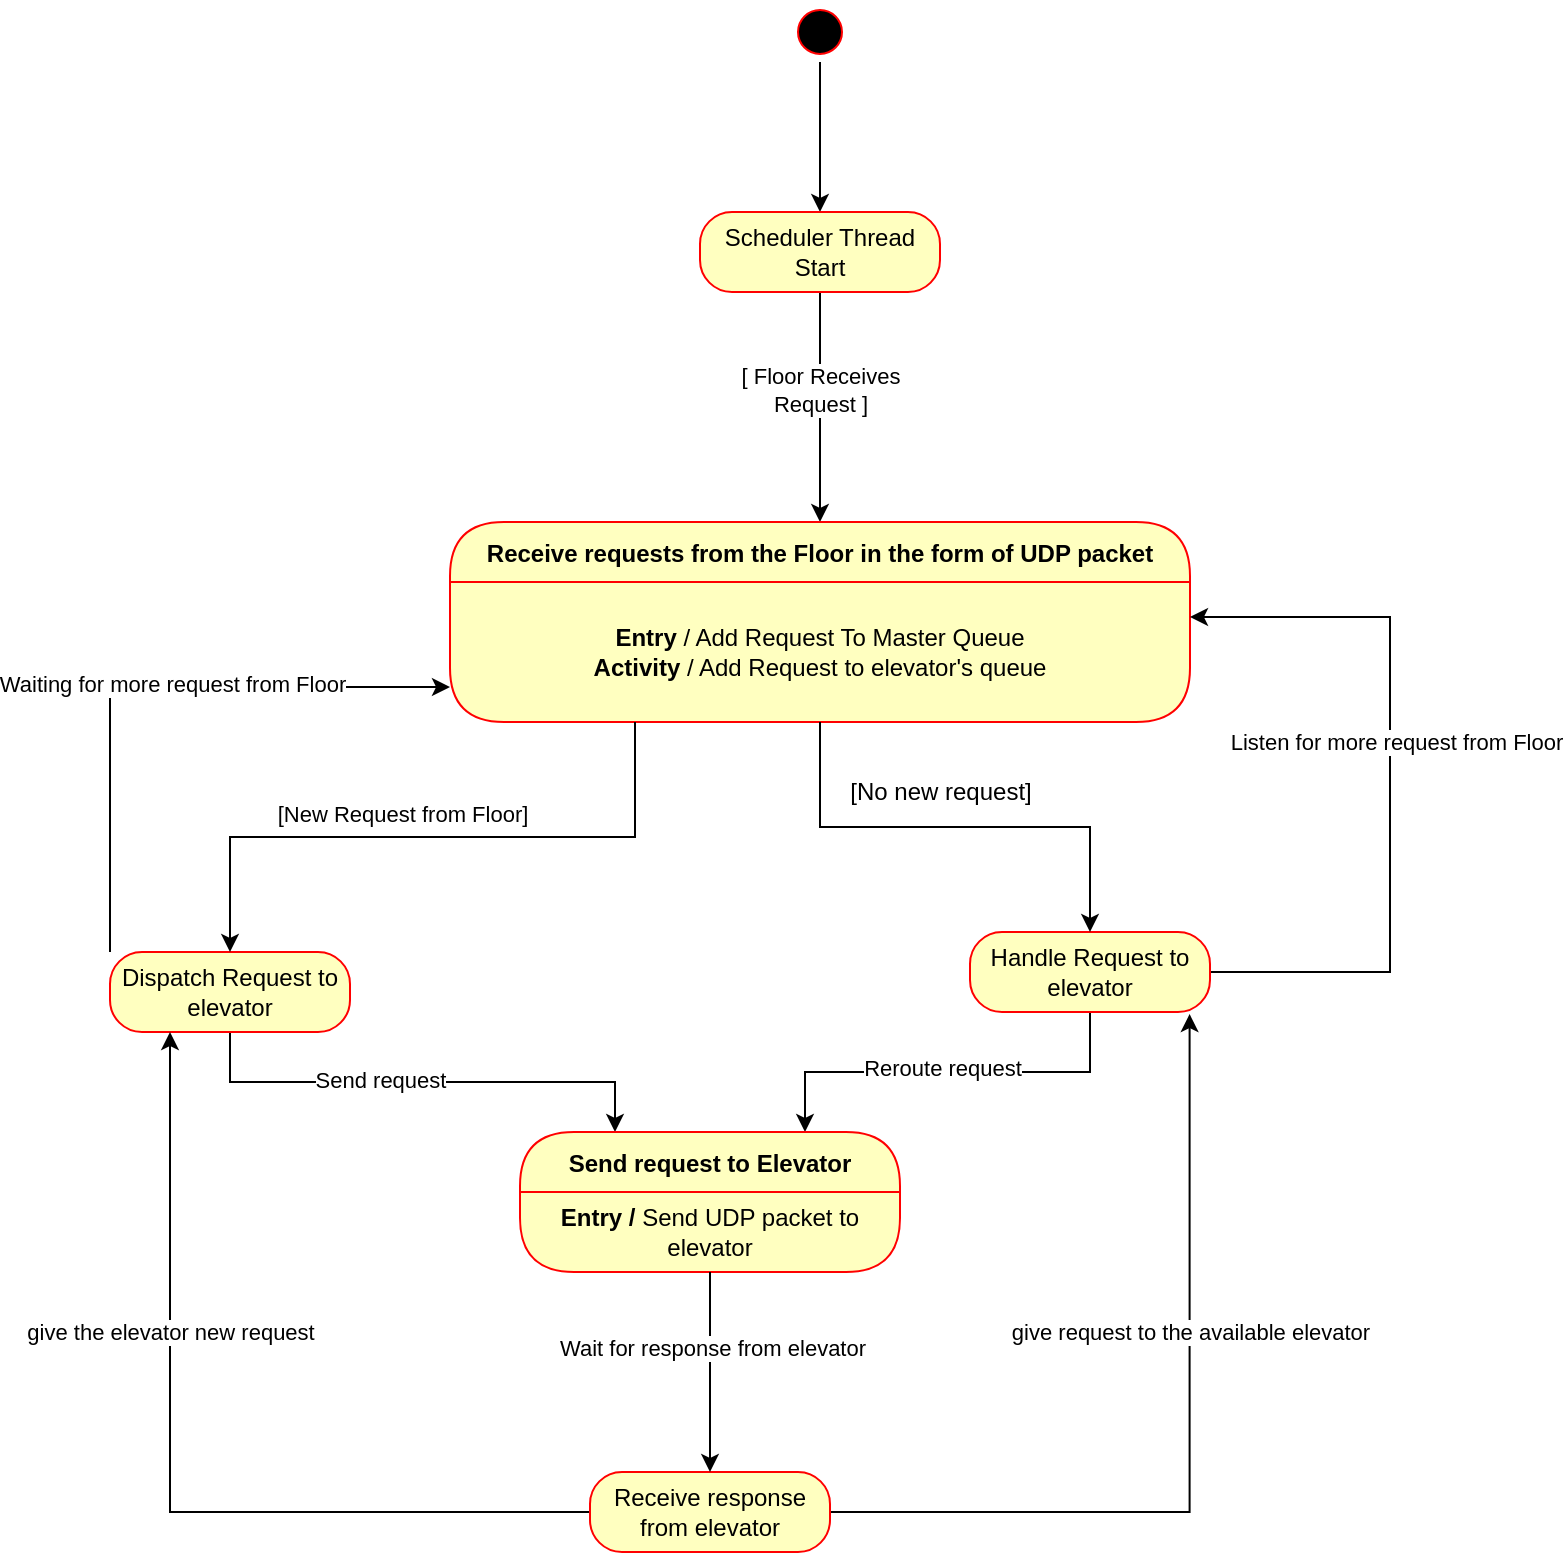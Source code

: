<mxfile version="16.5.1" type="device" pages="2"><diagram id="5LnxPs0xFAiqAIrKubKZ" name="Scheduler"><mxGraphModel dx="1483" dy="927" grid="1" gridSize="10" guides="1" tooltips="1" connect="1" arrows="1" fold="1" page="1" pageScale="1" pageWidth="1100" pageHeight="850" math="0" shadow="0"><root><mxCell id="0"/><mxCell id="1" parent="0"/><mxCell id="a88aMv1z4g-O2SyUImAP-7" style="edgeStyle=orthogonalEdgeStyle;rounded=0;orthogonalLoop=1;jettySize=auto;html=1;exitX=0.5;exitY=1;exitDx=0;exitDy=0;entryX=0.5;entryY=0;entryDx=0;entryDy=0;" edge="1" parent="1" source="_7Y7X6PUqgToPZ-6hOz5-1" target="a88aMv1z4g-O2SyUImAP-1"><mxGeometry relative="1" as="geometry"/></mxCell><mxCell id="_7Y7X6PUqgToPZ-6hOz5-1" value="" style="ellipse;html=1;shape=startState;fillColor=#000000;strokeColor=#ff0000;" parent="1" vertex="1"><mxGeometry x="590" y="425" width="30" height="30" as="geometry"/></mxCell><mxCell id="a88aMv1z4g-O2SyUImAP-6" style="edgeStyle=orthogonalEdgeStyle;rounded=0;orthogonalLoop=1;jettySize=auto;html=1;exitX=0.5;exitY=1;exitDx=0;exitDy=0;entryX=0.5;entryY=0;entryDx=0;entryDy=0;" edge="1" parent="1" source="a88aMv1z4g-O2SyUImAP-1" target="a88aMv1z4g-O2SyUImAP-3"><mxGeometry relative="1" as="geometry"/></mxCell><mxCell id="a88aMv1z4g-O2SyUImAP-8" value="[ Floor Receives&lt;br&gt;Request ]" style="edgeLabel;html=1;align=center;verticalAlign=middle;resizable=0;points=[];" vertex="1" connectable="0" parent="a88aMv1z4g-O2SyUImAP-6"><mxGeometry x="0.087" y="1" relative="1" as="geometry"><mxPoint x="-1" y="-14" as="offset"/></mxGeometry></mxCell><mxCell id="a88aMv1z4g-O2SyUImAP-1" value="Scheduler Thread&lt;br&gt;Start" style="rounded=1;whiteSpace=wrap;html=1;arcSize=40;fontColor=#000000;fillColor=#ffffc0;strokeColor=#ff0000;" vertex="1" parent="1"><mxGeometry x="545" y="530" width="120" height="40" as="geometry"/></mxCell><mxCell id="a88aMv1z4g-O2SyUImAP-3" value="Receive requests from the Floor in the form of UDP packet" style="swimlane;fontStyle=1;align=center;verticalAlign=middle;childLayout=stackLayout;horizontal=1;startSize=30;horizontalStack=0;resizeParent=0;resizeLast=1;container=0;fontColor=#000000;collapsible=0;rounded=1;arcSize=30;strokeColor=#ff0000;fillColor=#ffffc0;swimlaneFillColor=#ffffc0;dropTarget=0;" vertex="1" parent="1"><mxGeometry x="420" y="685" width="370" height="100" as="geometry"/></mxCell><mxCell id="a88aMv1z4g-O2SyUImAP-4" value="&lt;b&gt;Entry&amp;nbsp;&lt;/b&gt;/ Add Request To Master Queue&lt;br&gt;&lt;b&gt;Activity&amp;nbsp;&lt;/b&gt;/ Add Request to elevator's queue" style="text;html=1;strokeColor=none;fillColor=none;align=center;verticalAlign=middle;spacingLeft=4;spacingRight=4;whiteSpace=wrap;overflow=hidden;rotatable=0;fontColor=#000000;" vertex="1" parent="a88aMv1z4g-O2SyUImAP-3"><mxGeometry y="30" width="370" height="70" as="geometry"/></mxCell><mxCell id="ELmk-tVr2Bmssv0Kt4_h-7" style="edgeStyle=orthogonalEdgeStyle;rounded=0;orthogonalLoop=1;jettySize=auto;html=1;exitX=0.5;exitY=1;exitDx=0;exitDy=0;entryX=0.25;entryY=0;entryDx=0;entryDy=0;" edge="1" parent="1" source="a88aMv1z4g-O2SyUImAP-9" target="ELmk-tVr2Bmssv0Kt4_h-3"><mxGeometry relative="1" as="geometry"/></mxCell><mxCell id="6ga_bSlTTUORzlffoKR2-1" value="Send request" style="edgeLabel;html=1;align=center;verticalAlign=middle;resizable=0;points=[];" vertex="1" connectable="0" parent="ELmk-tVr2Bmssv0Kt4_h-7"><mxGeometry x="-0.174" y="1" relative="1" as="geometry"><mxPoint as="offset"/></mxGeometry></mxCell><mxCell id="6ga_bSlTTUORzlffoKR2-14" style="edgeStyle=orthogonalEdgeStyle;rounded=0;orthogonalLoop=1;jettySize=auto;html=1;exitX=0;exitY=0;exitDx=0;exitDy=0;entryX=0;entryY=0.75;entryDx=0;entryDy=0;" edge="1" parent="1" source="a88aMv1z4g-O2SyUImAP-9" target="a88aMv1z4g-O2SyUImAP-4"><mxGeometry relative="1" as="geometry"/></mxCell><mxCell id="6ga_bSlTTUORzlffoKR2-17" value="Waiting for more request from Floor" style="edgeLabel;html=1;align=center;verticalAlign=middle;resizable=0;points=[];" vertex="1" connectable="0" parent="6ga_bSlTTUORzlffoKR2-14"><mxGeometry x="0.082" y="2" relative="1" as="geometry"><mxPoint as="offset"/></mxGeometry></mxCell><mxCell id="a88aMv1z4g-O2SyUImAP-9" value="Dispatch Request to elevator" style="rounded=1;whiteSpace=wrap;html=1;arcSize=40;fontColor=#000000;fillColor=#ffffc0;strokeColor=#ff0000;" vertex="1" parent="1"><mxGeometry x="250" y="900" width="120" height="40" as="geometry"/></mxCell><mxCell id="a88aMv1z4g-O2SyUImAP-11" style="edgeStyle=orthogonalEdgeStyle;rounded=0;orthogonalLoop=1;jettySize=auto;html=1;exitX=0.25;exitY=1;exitDx=0;exitDy=0;entryX=0.5;entryY=0;entryDx=0;entryDy=0;" edge="1" parent="1" source="a88aMv1z4g-O2SyUImAP-4" target="a88aMv1z4g-O2SyUImAP-9"><mxGeometry relative="1" as="geometry"/></mxCell><mxCell id="Z3BILyIHOHs9DnPnthtZ-1" value="[New Request from Floor]" style="edgeLabel;html=1;align=center;verticalAlign=middle;resizable=0;points=[];" vertex="1" connectable="0" parent="a88aMv1z4g-O2SyUImAP-11"><mxGeometry x="0.095" y="-1" relative="1" as="geometry"><mxPoint y="-11" as="offset"/></mxGeometry></mxCell><mxCell id="ELmk-tVr2Bmssv0Kt4_h-8" style="edgeStyle=orthogonalEdgeStyle;rounded=0;orthogonalLoop=1;jettySize=auto;html=1;exitX=0.5;exitY=1;exitDx=0;exitDy=0;entryX=0.75;entryY=0;entryDx=0;entryDy=0;" edge="1" parent="1" source="Z3BILyIHOHs9DnPnthtZ-2" target="ELmk-tVr2Bmssv0Kt4_h-3"><mxGeometry relative="1" as="geometry"/></mxCell><mxCell id="6ga_bSlTTUORzlffoKR2-2" value="Reroute request" style="edgeLabel;html=1;align=center;verticalAlign=middle;resizable=0;points=[];" vertex="1" connectable="0" parent="ELmk-tVr2Bmssv0Kt4_h-8"><mxGeometry x="0.143" y="-2" relative="1" as="geometry"><mxPoint x="11" as="offset"/></mxGeometry></mxCell><mxCell id="6ga_bSlTTUORzlffoKR2-10" style="edgeStyle=orthogonalEdgeStyle;rounded=0;orthogonalLoop=1;jettySize=auto;html=1;exitX=1;exitY=0.5;exitDx=0;exitDy=0;entryX=1;entryY=0.25;entryDx=0;entryDy=0;" edge="1" parent="1" source="Z3BILyIHOHs9DnPnthtZ-2" target="a88aMv1z4g-O2SyUImAP-4"><mxGeometry relative="1" as="geometry"><Array as="points"><mxPoint x="890" y="910"/><mxPoint x="890" y="732"/></Array></mxGeometry></mxCell><mxCell id="6ga_bSlTTUORzlffoKR2-11" value="Listen for more request from Floor" style="edgeLabel;html=1;align=center;verticalAlign=middle;resizable=0;points=[];" vertex="1" connectable="0" parent="6ga_bSlTTUORzlffoKR2-10"><mxGeometry x="0.118" y="-3" relative="1" as="geometry"><mxPoint as="offset"/></mxGeometry></mxCell><mxCell id="Z3BILyIHOHs9DnPnthtZ-2" value="Handle Request to elevator" style="rounded=1;whiteSpace=wrap;html=1;arcSize=40;fontColor=#000000;fillColor=#ffffc0;strokeColor=#ff0000;" vertex="1" parent="1"><mxGeometry x="680" y="890" width="120" height="40" as="geometry"/></mxCell><mxCell id="ELmk-tVr2Bmssv0Kt4_h-1" style="edgeStyle=orthogonalEdgeStyle;rounded=0;orthogonalLoop=1;jettySize=auto;html=1;exitX=0.5;exitY=1;exitDx=0;exitDy=0;entryX=0.5;entryY=0;entryDx=0;entryDy=0;" edge="1" parent="1" source="a88aMv1z4g-O2SyUImAP-4" target="Z3BILyIHOHs9DnPnthtZ-2"><mxGeometry relative="1" as="geometry"/></mxCell><mxCell id="ELmk-tVr2Bmssv0Kt4_h-2" value="[No new request]" style="text;html=1;align=center;verticalAlign=middle;resizable=0;points=[];autosize=1;strokeColor=none;fillColor=none;" vertex="1" parent="1"><mxGeometry x="610" y="810" width="110" height="20" as="geometry"/></mxCell><mxCell id="ELmk-tVr2Bmssv0Kt4_h-3" value="Send request to Elevator" style="swimlane;fontStyle=1;align=center;verticalAlign=middle;childLayout=stackLayout;horizontal=1;startSize=30;horizontalStack=0;resizeParent=0;resizeLast=1;container=0;fontColor=#000000;collapsible=0;rounded=1;arcSize=30;strokeColor=#ff0000;fillColor=#ffffc0;swimlaneFillColor=#ffffc0;dropTarget=0;" vertex="1" parent="1"><mxGeometry x="455" y="990" width="190" height="70" as="geometry"/></mxCell><mxCell id="ELmk-tVr2Bmssv0Kt4_h-4" value="&lt;b&gt;Entry / &lt;/b&gt;Send UDP packet to elevator" style="text;html=1;strokeColor=none;fillColor=none;align=center;verticalAlign=middle;spacingLeft=4;spacingRight=4;whiteSpace=wrap;overflow=hidden;rotatable=0;fontColor=#000000;" vertex="1" parent="ELmk-tVr2Bmssv0Kt4_h-3"><mxGeometry y="30" width="190" height="40" as="geometry"/></mxCell><mxCell id="6ga_bSlTTUORzlffoKR2-7" style="edgeStyle=orthogonalEdgeStyle;rounded=0;orthogonalLoop=1;jettySize=auto;html=1;exitX=1;exitY=0.5;exitDx=0;exitDy=0;entryX=0.915;entryY=1.026;entryDx=0;entryDy=0;entryPerimeter=0;" edge="1" parent="1" source="6ga_bSlTTUORzlffoKR2-3" target="Z3BILyIHOHs9DnPnthtZ-2"><mxGeometry relative="1" as="geometry"/></mxCell><mxCell id="6ga_bSlTTUORzlffoKR2-8" value="give request to the available elevator" style="edgeLabel;html=1;align=center;verticalAlign=middle;resizable=0;points=[];" vertex="1" connectable="0" parent="6ga_bSlTTUORzlffoKR2-7"><mxGeometry x="0.262" relative="1" as="geometry"><mxPoint as="offset"/></mxGeometry></mxCell><mxCell id="6ga_bSlTTUORzlffoKR2-12" style="edgeStyle=orthogonalEdgeStyle;rounded=0;orthogonalLoop=1;jettySize=auto;html=1;exitX=0;exitY=0.5;exitDx=0;exitDy=0;entryX=0.25;entryY=1;entryDx=0;entryDy=0;" edge="1" parent="1" source="6ga_bSlTTUORzlffoKR2-3" target="a88aMv1z4g-O2SyUImAP-9"><mxGeometry relative="1" as="geometry"/></mxCell><mxCell id="6ga_bSlTTUORzlffoKR2-13" value="give the elevator new request" style="edgeLabel;html=1;align=center;verticalAlign=middle;resizable=0;points=[];" vertex="1" connectable="0" parent="6ga_bSlTTUORzlffoKR2-12"><mxGeometry x="0.367" y="2" relative="1" as="geometry"><mxPoint x="2" y="7" as="offset"/></mxGeometry></mxCell><mxCell id="6ga_bSlTTUORzlffoKR2-3" value="Receive response from elevator" style="rounded=1;whiteSpace=wrap;html=1;arcSize=40;fontColor=#000000;fillColor=#ffffc0;strokeColor=#ff0000;" vertex="1" parent="1"><mxGeometry x="490" y="1160" width="120" height="40" as="geometry"/></mxCell><mxCell id="6ga_bSlTTUORzlffoKR2-5" style="edgeStyle=orthogonalEdgeStyle;rounded=0;orthogonalLoop=1;jettySize=auto;html=1;exitX=0.5;exitY=1;exitDx=0;exitDy=0;entryX=0.5;entryY=0;entryDx=0;entryDy=0;" edge="1" parent="1" source="ELmk-tVr2Bmssv0Kt4_h-4" target="6ga_bSlTTUORzlffoKR2-3"><mxGeometry relative="1" as="geometry"/></mxCell><mxCell id="6ga_bSlTTUORzlffoKR2-6" value="Wait for response from elevator" style="edgeLabel;html=1;align=center;verticalAlign=middle;resizable=0;points=[];" vertex="1" connectable="0" parent="6ga_bSlTTUORzlffoKR2-5"><mxGeometry x="-0.243" y="1" relative="1" as="geometry"><mxPoint as="offset"/></mxGeometry></mxCell></root></mxGraphModel></diagram><diagram id="H3uGnmTsuN71A2AlxlrX" name="Elevator"><mxGraphModel dx="1221" dy="764" grid="1" gridSize="10" guides="1" tooltips="1" connect="1" arrows="1" fold="1" page="1" pageScale="1" pageWidth="1100" pageHeight="850" math="0" shadow="0"><root><mxCell id="rzPwlIqZ_hXhpEeEtdnb-0"/><mxCell id="rzPwlIqZ_hXhpEeEtdnb-1" parent="rzPwlIqZ_hXhpEeEtdnb-0"/><mxCell id="kaiUW-qTtlf4vkoED2PR-5" style="edgeStyle=orthogonalEdgeStyle;rounded=0;orthogonalLoop=1;jettySize=auto;html=1;exitX=1;exitY=0.5;exitDx=0;exitDy=0;entryX=0;entryY=0.5;entryDx=0;entryDy=0;" edge="1" parent="rzPwlIqZ_hXhpEeEtdnb-1" source="arkt9lWXgoezl44drMLW-1" target="kaiUW-qTtlf4vkoED2PR-3"><mxGeometry relative="1" as="geometry"/></mxCell><mxCell id="arkt9lWXgoezl44drMLW-1" value="" style="ellipse;html=1;shape=startState;fillColor=#000000;strokeColor=#ff0000;" parent="rzPwlIqZ_hXhpEeEtdnb-1" vertex="1"><mxGeometry x="50" y="547.5" width="30" height="30" as="geometry"/></mxCell><mxCell id="kaiUW-qTtlf4vkoED2PR-0" value="Idle Elevator" style="swimlane;fontStyle=1;align=center;verticalAlign=middle;childLayout=stackLayout;horizontal=1;startSize=30;horizontalStack=0;resizeParent=0;resizeLast=1;container=0;fontColor=#000000;collapsible=0;rounded=1;arcSize=30;strokeColor=#ff0000;fillColor=#ffffc0;swimlaneFillColor=#ffffc0;dropTarget=0;" vertex="1" parent="rzPwlIqZ_hXhpEeEtdnb-1"><mxGeometry x="510" y="480" width="290" height="135" as="geometry"/></mxCell><mxCell id="kaiUW-qTtlf4vkoED2PR-1" value="&lt;b&gt;Activity /&amp;nbsp;&lt;/b&gt;Receive UDP packets contains the request from the Scheduler&amp;nbsp;&lt;br&gt;&lt;br&gt;&lt;b&gt;Exit /&amp;nbsp;&lt;/b&gt;Set elevator's direction to &quot;Up&quot;, &quot;Down&quot;, or &quot;Not Moving" style="text;html=1;strokeColor=none;fillColor=none;align=center;verticalAlign=middle;spacingLeft=4;spacingRight=4;whiteSpace=wrap;overflow=hidden;rotatable=0;fontColor=#000000;" vertex="1" parent="kaiUW-qTtlf4vkoED2PR-0"><mxGeometry y="30" width="290" height="105" as="geometry"/></mxCell><mxCell id="kaiUW-qTtlf4vkoED2PR-6" style="edgeStyle=orthogonalEdgeStyle;rounded=0;orthogonalLoop=1;jettySize=auto;html=1;exitX=1;exitY=0.5;exitDx=0;exitDy=0;entryX=0;entryY=0.5;entryDx=0;entryDy=0;" edge="1" parent="rzPwlIqZ_hXhpEeEtdnb-1" source="kaiUW-qTtlf4vkoED2PR-3" target="kaiUW-qTtlf4vkoED2PR-1"><mxGeometry relative="1" as="geometry"/></mxCell><mxCell id="kaiUW-qTtlf4vkoED2PR-3" value="Elevator Thread Start" style="rounded=1;whiteSpace=wrap;html=1;arcSize=40;fontColor=#000000;fillColor=#ffffc0;strokeColor=#ff0000;" vertex="1" parent="rzPwlIqZ_hXhpEeEtdnb-1"><mxGeometry x="260" y="542.5" width="120" height="40" as="geometry"/></mxCell><mxCell id="kaiUW-qTtlf4vkoED2PR-7" value="Send response to the Scheduler" style="swimlane;fontStyle=1;align=center;verticalAlign=middle;childLayout=stackLayout;horizontal=1;startSize=30;horizontalStack=0;resizeParent=0;resizeLast=1;container=0;fontColor=#000000;collapsible=0;rounded=1;arcSize=30;strokeColor=#ff0000;fillColor=#ffffc0;swimlaneFillColor=#ffffc0;dropTarget=0;" vertex="1" parent="rzPwlIqZ_hXhpEeEtdnb-1"><mxGeometry x="640" y="1010" width="240" height="100" as="geometry"/></mxCell><mxCell id="kaiUW-qTtlf4vkoED2PR-8" value="&lt;b&gt;Entry /&amp;nbsp;&lt;/b&gt;Remove Destination&lt;br&gt;Floor from Floors to Visit List" style="text;html=1;strokeColor=none;fillColor=none;align=center;verticalAlign=middle;spacingLeft=4;spacingRight=4;whiteSpace=wrap;overflow=hidden;rotatable=0;fontColor=#000000;" vertex="1" parent="kaiUW-qTtlf4vkoED2PR-7"><mxGeometry y="30" width="240" height="70" as="geometry"/></mxCell><mxCell id="kaiUW-qTtlf4vkoED2PR-14" style="edgeStyle=orthogonalEdgeStyle;rounded=0;orthogonalLoop=1;jettySize=auto;html=1;exitX=0.5;exitY=1;exitDx=0;exitDy=0;entryX=0;entryY=0.25;entryDx=0;entryDy=0;" edge="1" parent="rzPwlIqZ_hXhpEeEtdnb-1" source="kaiUW-qTtlf4vkoED2PR-10" target="kaiUW-qTtlf4vkoED2PR-8"><mxGeometry relative="1" as="geometry"/></mxCell><mxCell id="kaiUW-qTtlf4vkoED2PR-31" value="Notify scheduler" style="edgeLabel;html=1;align=center;verticalAlign=middle;resizable=0;points=[];" vertex="1" connectable="0" parent="kaiUW-qTtlf4vkoED2PR-14"><mxGeometry x="-0.397" y="-1" relative="1" as="geometry"><mxPoint as="offset"/></mxGeometry></mxCell><mxCell id="kaiUW-qTtlf4vkoED2PR-10" value="Move Elevator up 1 floor based on direction" style="rounded=1;whiteSpace=wrap;html=1;arcSize=40;fontColor=#000000;fillColor=#ffffc0;strokeColor=#ff0000;" vertex="1" parent="rzPwlIqZ_hXhpEeEtdnb-1"><mxGeometry x="300" y="790" width="140" height="70" as="geometry"/></mxCell><mxCell id="kaiUW-qTtlf4vkoED2PR-13" style="edgeStyle=orthogonalEdgeStyle;rounded=0;orthogonalLoop=1;jettySize=auto;html=1;exitX=0.25;exitY=1;exitDx=0;exitDy=0;entryX=0.5;entryY=0;entryDx=0;entryDy=0;" edge="1" parent="rzPwlIqZ_hXhpEeEtdnb-1" source="kaiUW-qTtlf4vkoED2PR-1" target="kaiUW-qTtlf4vkoED2PR-10"><mxGeometry relative="1" as="geometry"/></mxCell><mxCell id="kaiUW-qTtlf4vkoED2PR-15" value="&lt;span style=&quot;color: rgba(0 , 0 , 0 , 0) ; font-family: monospace ; font-size: 0px ; background-color: rgb(248 , 249 , 250)&quot;&gt;%3CmxGraphModel%3E%3Croot%3E%3CmxCell%20id%3D%220%22%2F%3E%3CmxCell%20id%3D%221%22%20parent%3D%220%22%2F%3E%3CmxCell%20id%3D%222%22%20value%3D%22%5B%20Moving%20direction%20is%20not%20standstill%20%5D%22%20style%3D%22edgeLabel%3Bhtml%3D1%3Balign%3Dcenter%3BverticalAlign%3Dmiddle%3Bresizable%3D0%3Bpoints%3D%5B%5D%3B%22%20vertex%3D%221%22%20connectable%3D%220%22%20parent%3D%221%22%3E%3CmxGeometry%20x%3D%22449%22%20y%3D%22205%22%20as%3D%22geometry%22%2F%3E%3C%2FmxCell%3E%3C%2Froot%3E%3C%2FmxGraphModel%3E&lt;/span&gt;&lt;span style=&quot;color: rgba(0 , 0 , 0 , 0) ; font-family: monospace ; font-size: 0px ; background-color: rgb(248 , 249 , 250)&quot;&gt;%3CmxGraphModel%3E%3Croot%3E%3CmxCell%20id%3D%220%22%2F%3E%3CmxCell%20id%3D%221%22%20parent%3D%220%22%2F%3E%3CmxCell%20id%3D%222%22%20value%3D%22%5B%20Moving%20direction%20is%20not%20standstill%20%5D%22%20style%3D%22edgeLabel%3Bhtml%3D1%3Balign%3Dcenter%3BverticalAlign%3Dmiddle%3Bresizable%3D0%3Bpoints%3D%5B%5D%3B%22%20vertex%3D%221%22%20connectable%3D%220%22%20parent%3D%221%22%3E%3CmxGeometry%20x%3D%22449%22%20y%3D%22205%22%20as%3D%22geometry%22%2F%3E%3C%2FmxCell%3E%3C%2Froot%3E%3C%2FmxGraphModel%3E&lt;/span&gt;&lt;span style=&quot;color: rgba(0 , 0 , 0 , 0) ; font-family: monospace ; font-size: 0px ; background-color: rgb(248 , 249 , 250)&quot;&gt;%3CmxGraphModel%3E%3Croot%3E%3CmxCell%20id%3D%220%22%2F%3E%3CmxCell%20id%3D%221%22%20parent%3D%220%22%2F%3E%3CmxCell%20id%3D%222%22%20value%3D%22%5B%20Moving%20direction%20is%20not%20standstill%20%5D%22%20style%3D%22edgeLabel%3Bhtml%3D1%3Balign%3Dcenter%3BverticalAlign%3Dmiddle%3Bresizable%3D0%3Bpoints%3D%5B%5D%3B%22%20vertex%3D%221%22%20connectable%3D%220%22%20parent%3D%221%22%3E%3CmxGeometry%20x%3D%22449%22%20y%3D%22205%22%20as%3D%22geometry%22%2F%3E%3C%2FmxCell%3E%3C%2Froot%3E%3C%2FmxGraphModel%3E&lt;/span&gt;&lt;span style=&quot;color: rgba(0 , 0 , 0 , 0) ; font-family: monospace ; font-size: 0px ; background-color: rgb(248 , 249 , 250)&quot;&gt;%3CmxGraphModel%3E%3Croot%3E%3CmxCell%20id%3D%220%22%2F%3E%3CmxCell%20id%3D%221%22%20parent%3D%220%22%2F%3E%3CmxCell%20id%3D%222%22%20value%3D%22%5B%20Moving%20direction%20is%20not%20standstill%20%5D%22%20style%3D%22edgeLabel%3Bhtml%3D1%3Balign%3Dcenter%3BverticalAlign%3Dmiddle%3Bresizable%3D0%3Bpoints%3D%5B%5D%3B%22%20vertex%3D%221%22%20connectable%3D%220%22%20parent%3D%221%22%3E%3CmxGeometry%20x%3D%22449%22%20y%3D%22205%22%20as%3D%22geometry%22%2F%3E%3C%2FmxCell%3E%3C%2Froot%3E%3C%2FmxGraphModel%3E&lt;/span&gt;" style="edgeLabel;html=1;align=center;verticalAlign=middle;resizable=0;points=[];" vertex="1" connectable="0" parent="kaiUW-qTtlf4vkoED2PR-13"><mxGeometry x="0.177" y="2" relative="1" as="geometry"><mxPoint as="offset"/></mxGeometry></mxCell><mxCell id="kaiUW-qTtlf4vkoED2PR-16" value="[ Moving direction is Up ]" style="edgeLabel;html=1;align=center;verticalAlign=middle;resizable=0;points=[];" vertex="1" connectable="0" parent="kaiUW-qTtlf4vkoED2PR-13"><mxGeometry x="-0.051" y="2" relative="1" as="geometry"><mxPoint x="-6" y="-19" as="offset"/></mxGeometry></mxCell><mxCell id="kaiUW-qTtlf4vkoED2PR-29" style="edgeStyle=orthogonalEdgeStyle;rounded=0;orthogonalLoop=1;jettySize=auto;html=1;exitX=0;exitY=0.5;exitDx=0;exitDy=0;entryX=0.75;entryY=0;entryDx=0;entryDy=0;" edge="1" parent="rzPwlIqZ_hXhpEeEtdnb-1" source="kaiUW-qTtlf4vkoED2PR-17" target="kaiUW-qTtlf4vkoED2PR-7"><mxGeometry relative="1" as="geometry"/></mxCell><mxCell id="kaiUW-qTtlf4vkoED2PR-33" value="Notify scheduler" style="edgeLabel;html=1;align=center;verticalAlign=middle;resizable=0;points=[];" vertex="1" connectable="0" parent="kaiUW-qTtlf4vkoED2PR-29"><mxGeometry x="0.104" y="-1" relative="1" as="geometry"><mxPoint as="offset"/></mxGeometry></mxCell><mxCell id="kaiUW-qTtlf4vkoED2PR-17" value="Elevator open the door to let passenger off" style="rounded=1;whiteSpace=wrap;html=1;arcSize=40;fontColor=#000000;fillColor=#ffffc0;strokeColor=#ff0000;" vertex="1" parent="rzPwlIqZ_hXhpEeEtdnb-1"><mxGeometry x="720" y="760" width="160" height="80" as="geometry"/></mxCell><mxCell id="kaiUW-qTtlf4vkoED2PR-19" style="edgeStyle=orthogonalEdgeStyle;rounded=0;orthogonalLoop=1;jettySize=auto;html=1;exitX=0.75;exitY=1;exitDx=0;exitDy=0;entryX=0.5;entryY=0;entryDx=0;entryDy=0;" edge="1" parent="rzPwlIqZ_hXhpEeEtdnb-1" source="kaiUW-qTtlf4vkoED2PR-1" target="kaiUW-qTtlf4vkoED2PR-17"><mxGeometry relative="1" as="geometry"/></mxCell><mxCell id="kaiUW-qTtlf4vkoED2PR-21" value="[ Moving direction is Not Moving ]" style="edgeLabel;html=1;align=center;verticalAlign=middle;resizable=0;points=[];" vertex="1" connectable="0" parent="kaiUW-qTtlf4vkoED2PR-19"><mxGeometry x="0.235" y="2" relative="1" as="geometry"><mxPoint x="-17" y="-15" as="offset"/></mxGeometry></mxCell><mxCell id="kaiUW-qTtlf4vkoED2PR-28" style="edgeStyle=orthogonalEdgeStyle;rounded=0;orthogonalLoop=1;jettySize=auto;html=1;exitX=0.5;exitY=1;exitDx=0;exitDy=0;entryX=0.25;entryY=0;entryDx=0;entryDy=0;" edge="1" parent="rzPwlIqZ_hXhpEeEtdnb-1" source="kaiUW-qTtlf4vkoED2PR-23" target="kaiUW-qTtlf4vkoED2PR-7"><mxGeometry relative="1" as="geometry"/></mxCell><mxCell id="kaiUW-qTtlf4vkoED2PR-32" value="Notify scheduler" style="edgeLabel;html=1;align=center;verticalAlign=middle;resizable=0;points=[];" vertex="1" connectable="0" parent="kaiUW-qTtlf4vkoED2PR-28"><mxGeometry x="-0.24" y="-3" relative="1" as="geometry"><mxPoint as="offset"/></mxGeometry></mxCell><mxCell id="kaiUW-qTtlf4vkoED2PR-23" value="Move Elevator down 1 floor based on direction" style="rounded=1;whiteSpace=wrap;html=1;arcSize=40;fontColor=#000000;fillColor=#ffffc0;strokeColor=#ff0000;" vertex="1" parent="rzPwlIqZ_hXhpEeEtdnb-1"><mxGeometry x="470" y="850" width="140" height="70" as="geometry"/></mxCell><mxCell id="kaiUW-qTtlf4vkoED2PR-26" style="edgeStyle=orthogonalEdgeStyle;rounded=0;orthogonalLoop=1;jettySize=auto;html=1;exitX=0.5;exitY=1;exitDx=0;exitDy=0;entryX=0.5;entryY=0;entryDx=0;entryDy=0;" edge="1" parent="rzPwlIqZ_hXhpEeEtdnb-1" source="kaiUW-qTtlf4vkoED2PR-1" target="kaiUW-qTtlf4vkoED2PR-23"><mxGeometry relative="1" as="geometry"/></mxCell><mxCell id="kaiUW-qTtlf4vkoED2PR-27" value="[ Moving direction is Down ]" style="edgeLabel;html=1;align=center;verticalAlign=middle;resizable=0;points=[];" vertex="1" connectable="0" parent="kaiUW-qTtlf4vkoED2PR-26"><mxGeometry x="0.041" y="4" relative="1" as="geometry"><mxPoint y="1" as="offset"/></mxGeometry></mxCell><mxCell id="kaiUW-qTtlf4vkoED2PR-35" style="edgeStyle=orthogonalEdgeStyle;rounded=0;orthogonalLoop=1;jettySize=auto;html=1;exitX=1;exitY=0.5;exitDx=0;exitDy=0;entryX=1;entryY=0.75;entryDx=0;entryDy=0;" edge="1" parent="rzPwlIqZ_hXhpEeEtdnb-1" source="kaiUW-qTtlf4vkoED2PR-8" target="kaiUW-qTtlf4vkoED2PR-1"><mxGeometry relative="1" as="geometry"><Array as="points"><mxPoint x="990" y="1075"/><mxPoint x="990" y="589"/></Array></mxGeometry></mxCell><mxCell id="kaiUW-qTtlf4vkoED2PR-36" value="[Send UDP packet contains the response]" style="edgeLabel;html=1;align=center;verticalAlign=middle;resizable=0;points=[];" vertex="1" connectable="0" parent="kaiUW-qTtlf4vkoED2PR-35"><mxGeometry x="-0.228" y="3" relative="1" as="geometry"><mxPoint as="offset"/></mxGeometry></mxCell><mxCell id="kaiUW-qTtlf4vkoED2PR-37" style="edgeStyle=orthogonalEdgeStyle;rounded=0;orthogonalLoop=1;jettySize=auto;html=1;exitX=0.75;exitY=0;exitDx=0;exitDy=0;entryX=0.25;entryY=0;entryDx=0;entryDy=0;" edge="1" parent="rzPwlIqZ_hXhpEeEtdnb-1" source="kaiUW-qTtlf4vkoED2PR-0" target="kaiUW-qTtlf4vkoED2PR-0"><mxGeometry relative="1" as="geometry"><Array as="points"><mxPoint x="728" y="420"/><mxPoint x="583" y="420"/></Array></mxGeometry></mxCell><mxCell id="kaiUW-qTtlf4vkoED2PR-38" value="[wait until receive packets from scheduler]" style="edgeLabel;html=1;align=center;verticalAlign=middle;resizable=0;points=[];" vertex="1" connectable="0" parent="kaiUW-qTtlf4vkoED2PR-37"><mxGeometry x="-0.287" relative="1" as="geometry"><mxPoint x="-33" y="-10" as="offset"/></mxGeometry></mxCell></root></mxGraphModel></diagram></mxfile>